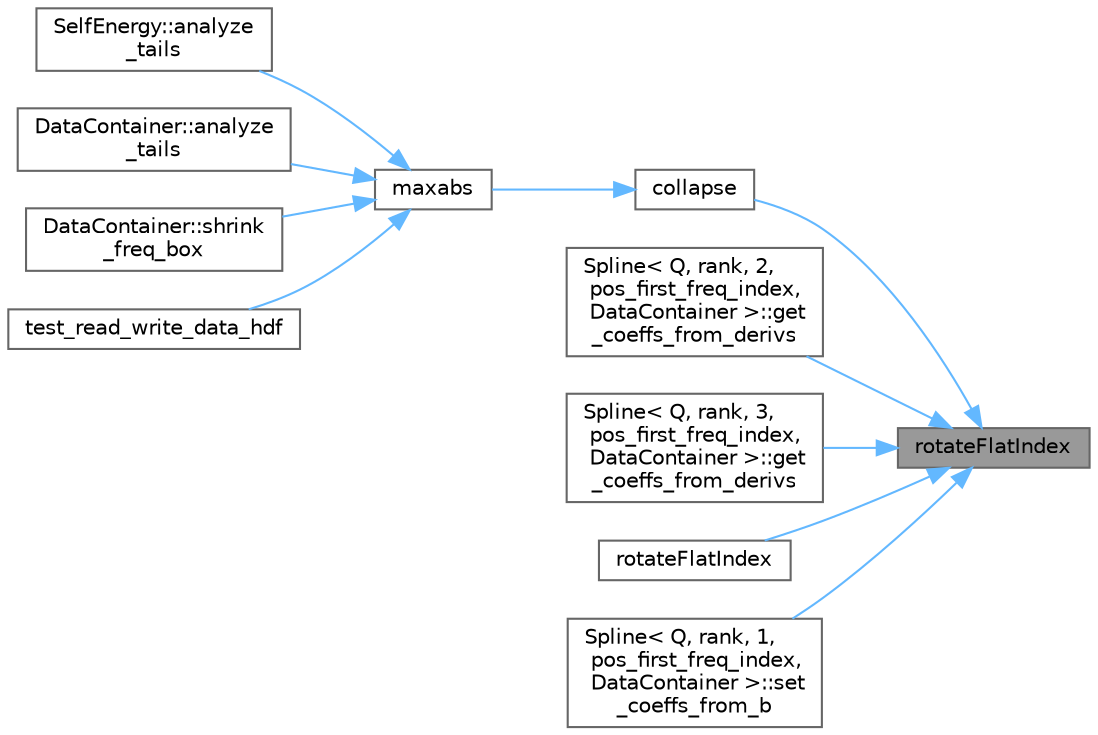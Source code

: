 digraph "rotateFlatIndex"
{
 // INTERACTIVE_SVG=YES
 // LATEX_PDF_SIZE
  bgcolor="transparent";
  edge [fontname=Helvetica,fontsize=10,labelfontname=Helvetica,labelfontsize=10];
  node [fontname=Helvetica,fontsize=10,shape=box,height=0.2,width=0.4];
  rankdir="RL";
  Node1 [id="Node000001",label="rotateFlatIndex",height=0.2,width=0.4,color="gray40", fillcolor="grey60", style="filled", fontcolor="black",tooltip=" "];
  Node1 -> Node2 [id="edge1_Node000001_Node000002",dir="back",color="steelblue1",style="solid",tooltip=" "];
  Node2 [id="Node000002",label="collapse",height=0.2,width=0.4,color="grey40", fillcolor="white", style="filled",URL="$de/dbb/math__utils_8hpp.html#af6ccbb8eb63535016aaa2f4496f6e065",tooltip=" "];
  Node2 -> Node3 [id="edge2_Node000002_Node000003",dir="back",color="steelblue1",style="solid",tooltip=" "];
  Node3 [id="Node000003",label="maxabs",height=0.2,width=0.4,color="grey40", fillcolor="white", style="filled",URL="$de/dbb/math__utils_8hpp.html#a1e26b17d6ce68bbd4a4cc2031722a433",tooltip="Computes maximum along axis i_dim."];
  Node3 -> Node4 [id="edge3_Node000003_Node000004",dir="back",color="steelblue1",style="solid",tooltip=" "];
  Node4 [id="Node000004",label="SelfEnergy::analyze\l_tails",height=0.2,width=0.4,color="grey40", fillcolor="white", style="filled",URL="$d5/df6/classSelfEnergy.html#aaf6a296ef33ab224d9bf5231301bf3de",tooltip=" "];
  Node3 -> Node5 [id="edge4_Node000003_Node000005",dir="back",color="steelblue1",style="solid",tooltip=" "];
  Node5 [id="Node000005",label="DataContainer::analyze\l_tails",height=0.2,width=0.4,color="grey40", fillcolor="white", style="filled",URL="$d3/dd8/classDataContainer.html#a1f8a7be178c433f68e29315810ecdc19",tooltip=" "];
  Node3 -> Node6 [id="edge5_Node000003_Node000006",dir="back",color="steelblue1",style="solid",tooltip=" "];
  Node6 [id="Node000006",label="DataContainer::shrink\l_freq_box",height=0.2,width=0.4,color="grey40", fillcolor="white", style="filled",URL="$d3/dd8/classDataContainer.html#a46399d6d77d6ee47d3ed7e45d872da03",tooltip=" "];
  Node3 -> Node7 [id="edge6_Node000003_Node000007",dir="back",color="steelblue1",style="solid",tooltip=" "];
  Node7 [id="Node000007",label="test_read_write_data_hdf",height=0.2,width=0.4,color="grey40", fillcolor="white", style="filled",URL="$d5/d4f/hdf5__routines_8c_09_09.html#a348299423b50e44dd3a672875fdeb1a5",tooltip="— Test function — ///"];
  Node1 -> Node8 [id="edge7_Node000001_Node000008",dir="back",color="steelblue1",style="solid",tooltip=" "];
  Node8 [id="Node000008",label="Spline\< Q, rank, 2,\l pos_first_freq_index,\l DataContainer \>::get\l_coeffs_from_derivs",height=0.2,width=0.4,color="grey40", fillcolor="white", style="filled",URL="$d7/d8a/classSpline_3_01Q_00_01rank_00_012_00_01pos__first__freq__index_00_01DataContainer_01_4.html#a247f6deabff508e96fcd36956153e41d",tooltip="known values of first or second derivative (corresponding to bd_type)"];
  Node1 -> Node9 [id="edge8_Node000001_Node000009",dir="back",color="steelblue1",style="solid",tooltip=" "];
  Node9 [id="Node000009",label="Spline\< Q, rank, 3,\l pos_first_freq_index,\l DataContainer \>::get\l_coeffs_from_derivs",height=0.2,width=0.4,color="grey40", fillcolor="white", style="filled",URL="$d3/dab/classSpline_3_01Q_00_01rank_00_013_00_01pos__first__freq__index_00_01DataContainer_01_4.html#a8fc8fe2b6a6f7453a6f16e7f8ab8722c",tooltip="known values of first or second derivative (corresponding to bd_type)"];
  Node1 -> Node10 [id="edge9_Node000001_Node000010",dir="back",color="steelblue1",style="solid",tooltip=" "];
  Node10 [id="Node000010",label="rotateFlatIndex",height=0.2,width=0.4,color="grey40", fillcolor="white", style="filled",URL="$de/dbb/math__utils_8hpp.html#ab87057f13abef272b1863385bc0eece3",tooltip=" "];
  Node1 -> Node11 [id="edge10_Node000001_Node000011",dir="back",color="steelblue1",style="solid",tooltip=" "];
  Node11 [id="Node000011",label="Spline\< Q, rank, 1,\l pos_first_freq_index,\l DataContainer \>::set\l_coeffs_from_b",height=0.2,width=0.4,color="grey40", fillcolor="white", style="filled",URL="$d4/dde/classSpline_3_01Q_00_01rank_00_011_00_01pos__first__freq__index_00_01DataContainer_01_4.html#aaac27d6ba50e707d898e8bd41b42a953",tooltip="known values of first or second derivative (corresponding to bd_type)"];
}
